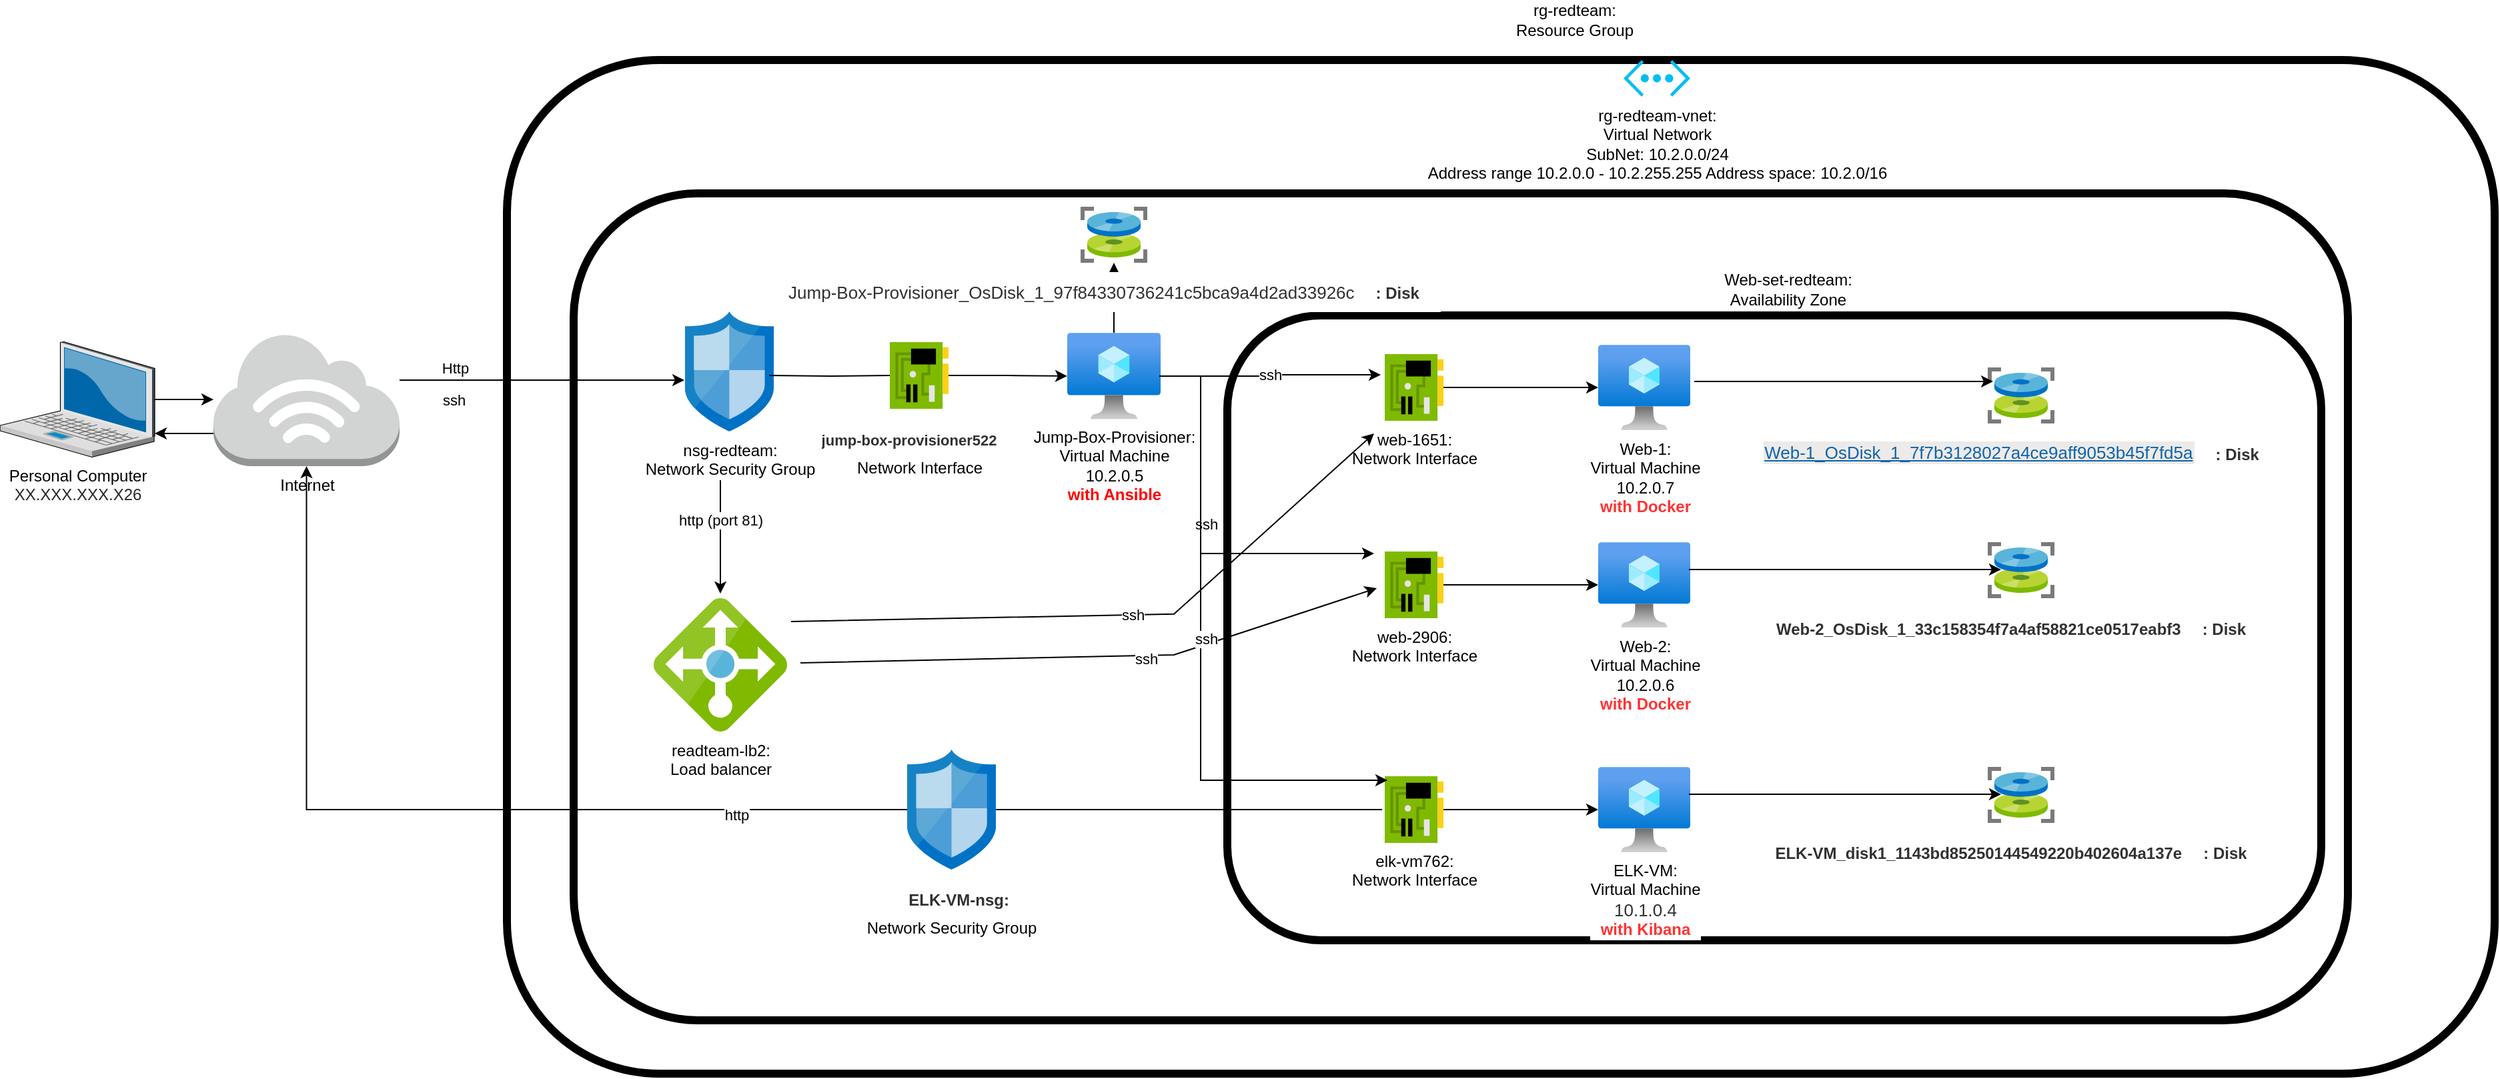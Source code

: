 <mxfile version="14.9.4" type="device"><diagram id="EMFOsIEAupn-5z191uW-" name="Page-1"><mxGraphModel dx="2512" dy="1862" grid="1" gridSize="10" guides="1" tooltips="1" connect="1" arrows="1" fold="1" page="1" pageScale="1" pageWidth="850" pageHeight="1100" math="0" shadow="0"><root><mxCell id="0"/><mxCell id="1" parent="0"/><mxCell id="Q_fc2eSCdAo-Vwppf52b-27" value="" style="rounded=1;whiteSpace=wrap;html=1;strokeWidth=6;fillColor=none;" parent="1" vertex="1"><mxGeometry x="50" y="20" width="1490" height="760" as="geometry"/></mxCell><mxCell id="Q_fc2eSCdAo-Vwppf52b-30" value="" style="rounded=1;whiteSpace=wrap;html=1;strokeWidth=6;fillColor=none;" parent="1" vertex="1"><mxGeometry x="100" y="120" width="1330" height="620" as="geometry"/></mxCell><mxCell id="Q_fc2eSCdAo-Vwppf52b-20" value="" style="rounded=1;whiteSpace=wrap;html=1;strokeWidth=6;fillColor=none;" parent="1" vertex="1"><mxGeometry x="590" y="211.5" width="820" height="468.5" as="geometry"/></mxCell><mxCell id="Q_fc2eSCdAo-Vwppf52b-4" value="readteam-lb2:&lt;br&gt;Load balancer" style="aspect=fixed;html=1;points=[];align=center;image;fontSize=12;image=img/lib/mscae/Load_Balancer_feature.svg;strokeWidth=6;fillColor=none;" parent="1" vertex="1"><mxGeometry x="160" y="423.5" width="100" height="100" as="geometry"/></mxCell><mxCell id="Q_fc2eSCdAo-Vwppf52b-33" value="" style="rounded=0;orthogonalLoop=1;jettySize=auto;html=1;entryX=-0.136;entryY=0.55;entryDx=0;entryDy=0;entryPerimeter=0;" parent="1" target="Q_fc2eSCdAo-Vwppf52b-23" edge="1"><mxGeometry relative="1" as="geometry"><mxPoint x="270" y="472" as="sourcePoint"/><mxPoint x="720" y="410" as="targetPoint"/><Array as="points"><mxPoint x="550" y="466"/></Array></mxGeometry></mxCell><mxCell id="QveglyFNrP3P59ImY_9y-10" value="ssh" style="edgeLabel;html=1;align=center;verticalAlign=middle;resizable=0;points=[];" parent="Q_fc2eSCdAo-Vwppf52b-33" vertex="1" connectable="0"><mxGeometry x="0.177" y="-2" relative="1" as="geometry"><mxPoint as="offset"/></mxGeometry></mxCell><mxCell id="Q_fc2eSCdAo-Vwppf52b-42" value="ssh" style="edgeStyle=orthogonalEdgeStyle;rounded=0;orthogonalLoop=1;jettySize=auto;html=1;entryX=-0.068;entryY=0.31;entryDx=0;entryDy=0;entryPerimeter=0;" parent="1" edge="1"><mxGeometry relative="1" as="geometry"><mxPoint x="540" y="257" as="sourcePoint"/><mxPoint x="705.008" y="256" as="targetPoint"/><Array as="points"><mxPoint x="620" y="257"/><mxPoint x="620" y="256"/></Array></mxGeometry></mxCell><mxCell id="Q_fc2eSCdAo-Vwppf52b-50" value="" style="edgeStyle=none;rounded=0;orthogonalLoop=1;jettySize=auto;html=1;" parent="1" source="Q_fc2eSCdAo-Vwppf52b-6" target="Q_fc2eSCdAo-Vwppf52b-49" edge="1"><mxGeometry relative="1" as="geometry"/></mxCell><mxCell id="Q_fc2eSCdAo-Vwppf52b-6" value="Jump-Box-Provisioner:&lt;br&gt;Virtual Machine&lt;br&gt;10.2.0.5&lt;br&gt;&lt;b&gt;&lt;font color=&quot;#ff0000&quot;&gt;with Ansible&lt;/font&gt;&lt;/b&gt;" style="aspect=fixed;html=1;points=[];align=center;image;fontSize=12;image=img/lib/azure2/compute/Virtual_Machine.svg;strokeWidth=6;fillColor=none;" parent="1" vertex="1"><mxGeometry x="470" y="224.5" width="70" height="64.93" as="geometry"/></mxCell><mxCell id="Q_fc2eSCdAo-Vwppf52b-7" value="Web-1:&lt;br&gt;Virtual Machine&lt;br&gt;10.2.0.7&lt;br&gt;&lt;font color=&quot;#ff3333&quot;&gt;&lt;b&gt;with Docker&lt;/b&gt;&lt;/font&gt;" style="aspect=fixed;html=1;points=[];align=center;image;fontSize=12;image=img/lib/azure2/compute/Virtual_Machine.svg;strokeWidth=6;fillColor=none;" parent="1" vertex="1"><mxGeometry x="868" y="233.5" width="69" height="64" as="geometry"/></mxCell><mxCell id="Q_fc2eSCdAo-Vwppf52b-8" value="Web-2:&lt;br&gt;Virtual Machine&lt;br&gt;10.2.0.6&lt;br&gt;&lt;font color=&quot;#ff3333&quot;&gt;&lt;b&gt;with Docker&lt;/b&gt;&lt;/font&gt;" style="aspect=fixed;html=1;points=[];align=center;image;fontSize=12;image=img/lib/azure2/compute/Virtual_Machine.svg;strokeWidth=6;fillColor=none;" parent="1" vertex="1"><mxGeometry x="868" y="381.5" width="69" height="64" as="geometry"/></mxCell><mxCell id="Q_fc2eSCdAo-Vwppf52b-41" value="" style="edgeStyle=orthogonalEdgeStyle;rounded=0;orthogonalLoop=1;jettySize=auto;html=1;startArrow=none;" parent="1" source="Q_fc2eSCdAo-Vwppf52b-51" target="Q_fc2eSCdAo-Vwppf52b-6" edge="1"><mxGeometry relative="1" as="geometry"><mxPoint x="246.6" y="256.5" as="sourcePoint"/></mxGeometry></mxCell><mxCell id="Q_fc2eSCdAo-Vwppf52b-39" value="ssh" style="edgeStyle=orthogonalEdgeStyle;rounded=0;orthogonalLoop=1;jettySize=auto;html=1;entryX=0.045;entryY=0.539;entryDx=0;entryDy=0;entryPerimeter=0;" parent="1" source="Q_fc2eSCdAo-Vwppf52b-12" edge="1"><mxGeometry x="-0.621" y="-14" relative="1" as="geometry"><mxPoint x="182.997" y="260.01" as="targetPoint"/><Array as="points"><mxPoint x="70" y="260"/><mxPoint x="70" y="260"/></Array><mxPoint y="1" as="offset"/><mxPoint x="40" y="280" as="sourcePoint"/></mxGeometry></mxCell><mxCell id="QveglyFNrP3P59ImY_9y-11" value="Http" style="edgeLabel;html=1;align=center;verticalAlign=middle;resizable=0;points=[];" parent="Q_fc2eSCdAo-Vwppf52b-39" vertex="1" connectable="0"><mxGeometry x="-0.837" y="9" relative="1" as="geometry"><mxPoint x="24" as="offset"/></mxGeometry></mxCell><mxCell id="Q_fc2eSCdAo-Vwppf52b-40" value="http (port 81)" style="edgeStyle=orthogonalEdgeStyle;rounded=0;orthogonalLoop=1;jettySize=auto;html=1;" parent="1" edge="1"><mxGeometry relative="1" as="geometry"><mxPoint x="210" y="310" as="sourcePoint"/><mxPoint x="210" y="420" as="targetPoint"/><Array as="points"><mxPoint x="210" y="420"/></Array></mxGeometry></mxCell><mxCell id="Q_fc2eSCdAo-Vwppf52b-12" value="Internet" style="outlineConnect=0;dashed=0;verticalLabelPosition=bottom;verticalAlign=top;align=center;html=1;shape=mxgraph.aws3.internet_3;fillColor=#D2D3D3;gradientColor=none;strokeWidth=6;" parent="1" vertex="1"><mxGeometry x="-170" y="224.5" width="139.5" height="100" as="geometry"/></mxCell><mxCell id="Q_fc2eSCdAo-Vwppf52b-38" value="" style="edgeStyle=orthogonalEdgeStyle;rounded=0;orthogonalLoop=1;jettySize=auto;html=1;" parent="1" source="Q_fc2eSCdAo-Vwppf52b-13" target="Q_fc2eSCdAo-Vwppf52b-12" edge="1"><mxGeometry relative="1" as="geometry"/></mxCell><mxCell id="Q_fc2eSCdAo-Vwppf52b-13" value="Personal Computer&lt;br&gt;&lt;span style=&quot;color: rgb(36 , 41 , 46) ; text-align: left ; background-color: rgb(255 , 255 , 255)&quot;&gt;&lt;font style=&quot;font-size: 12px&quot;&gt;XX.XXX.XXX.X26&lt;/font&gt;&lt;/span&gt;" style="verticalLabelPosition=bottom;aspect=fixed;html=1;verticalAlign=top;strokeColor=none;align=center;outlineConnect=0;shape=mxgraph.citrix.laptop_2;fillColor=none;" parent="1" vertex="1"><mxGeometry x="-330" y="231.25" width="116" height="86.5" as="geometry"/></mxCell><mxCell id="Q_fc2eSCdAo-Vwppf52b-21" value="Web-set-redteam:&lt;br&gt;Availability Zone" style="text;html=1;strokeColor=none;fillColor=none;align=center;verticalAlign=middle;whiteSpace=wrap;rounded=0;" parent="1" vertex="1"><mxGeometry x="940" y="181.5" width="141" height="20" as="geometry"/></mxCell><mxCell id="Q_fc2eSCdAo-Vwppf52b-34" value="" style="edgeStyle=orthogonalEdgeStyle;rounded=0;orthogonalLoop=1;jettySize=auto;html=1;" parent="1" source="Q_fc2eSCdAo-Vwppf52b-22" target="Q_fc2eSCdAo-Vwppf52b-7" edge="1"><mxGeometry relative="1" as="geometry"/></mxCell><mxCell id="Q_fc2eSCdAo-Vwppf52b-22" value="web-1651:&lt;br&gt;Network Interface" style="aspect=fixed;html=1;points=[];align=center;image;fontSize=12;image=img/lib/mscae/NetworkInterfaceCard.svg;strokeWidth=6;fillColor=none;" parent="1" vertex="1"><mxGeometry x="708" y="240.5" width="44" height="50" as="geometry"/></mxCell><mxCell id="Q_fc2eSCdAo-Vwppf52b-35" value="" style="edgeStyle=orthogonalEdgeStyle;rounded=0;orthogonalLoop=1;jettySize=auto;html=1;" parent="1" source="Q_fc2eSCdAo-Vwppf52b-23" target="Q_fc2eSCdAo-Vwppf52b-8" edge="1"><mxGeometry relative="1" as="geometry"/></mxCell><mxCell id="Q_fc2eSCdAo-Vwppf52b-23" value="web-2906:&lt;br&gt;Network Interface" style="aspect=fixed;html=1;points=[];align=center;image;fontSize=12;image=img/lib/mscae/NetworkInterfaceCard.svg;strokeWidth=6;fillColor=none;" parent="1" vertex="1"><mxGeometry x="708" y="388.5" width="44" height="50" as="geometry"/></mxCell><mxCell id="Q_fc2eSCdAo-Vwppf52b-24" value="&lt;div class=&quot;fxs-blade-title-toprow&quot; style=&quot;display: flex ; color: rgb(50 , 49 , 48) ; font-family: &amp;#34;az_ea_font&amp;#34; , &amp;#34;segoe ui&amp;#34; , &amp;#34;az_font&amp;#34; , , , &amp;#34;blinkmacsystemfont&amp;#34; , &amp;#34;roboto&amp;#34; , &amp;#34;oxygen&amp;#34; , &amp;#34;ubuntu&amp;#34; , &amp;#34;cantarell&amp;#34; , &amp;#34;open sans&amp;#34; , &amp;#34;helvetica neue&amp;#34; , sans-serif ; outline: none&quot;&gt;&lt;h2 class=&quot;fxs-blade-title-titleText msportalfx-tooltip-overflow&quot; id=&quot;887a95a2-13df-4c0c-a539-1cb7b5ad430b&quot; style=&quot;margin: 0px 16px 0px 0px ; overflow: hidden ; text-overflow: ellipsis ; line-height: 28px ; outline: none&quot;&gt;&lt;font style=&quot;font-size: 12px&quot;&gt;Web-2_OsDisk_1_33c158354f7a4af58821ce0517eabf3&lt;/font&gt;&lt;/h2&gt;&lt;h2 class=&quot;fxs-blade-title-titleText msportalfx-tooltip-overflow&quot; id=&quot;887a95a2-13df-4c0c-a539-1cb7b5ad430b&quot; style=&quot;margin: 0px 16px 0px 0px ; overflow: hidden ; text-overflow: ellipsis ; line-height: 28px ; outline: none&quot;&gt;&lt;font style=&quot;font-size: 12px&quot;&gt;: Disk&lt;/font&gt;&lt;/h2&gt;&lt;/div&gt;" style="aspect=fixed;html=1;points=[];align=center;image;fontSize=12;image=img/lib/mscae/MD_snapshot.svg;strokeWidth=6;fillColor=none;" parent="1" vertex="1"><mxGeometry x="1160" y="381.5" width="50" height="42" as="geometry"/></mxCell><mxCell id="Q_fc2eSCdAo-Vwppf52b-25" value="&lt;div class=&quot;fxs-blade-title-toprow&quot; style=&quot;display: flex ; color: rgb(50 , 49 , 48) ; font-family: &amp;#34;az_ea_font&amp;#34; , &amp;#34;segoe ui&amp;#34; , &amp;#34;az_font&amp;#34; , , , &amp;#34;blinkmacsystemfont&amp;#34; , &amp;#34;roboto&amp;#34; , &amp;#34;oxygen&amp;#34; , &amp;#34;ubuntu&amp;#34; , &amp;#34;cantarell&amp;#34; , &amp;#34;open sans&amp;#34; , &amp;#34;helvetica neue&amp;#34; , sans-serif ; outline: none&quot;&gt;&lt;h2 class=&quot;fxs-blade-title-titleText msportalfx-tooltip-overflow&quot; id=&quot;887a95a2-13df-4c0c-a539-1cb7b5ad430b&quot; style=&quot;margin: 0px 16px 0px 0px ; overflow: hidden ; text-overflow: ellipsis ; line-height: 28px ; outline: none&quot;&gt;&lt;a class=&quot;fxc-gcflink-link&quot; tabindex=&quot;0&quot; href=&quot;https://portal.azure.com/#@salynn3yahoo.onmicrosoft.com/resource/subscriptions/b6a835ab-e261-45df-bfdc-865ffec96093/resourceGroups/RG-REDTEAM/providers/Microsoft.Compute/disks/Web-1_OsDisk_1_7f7b3128027a4ce9aff9053b45f7fd5a&quot; style=&quot;font-size: 13px ; font-weight: 400 ; color: rgb(15 , 100 , 174) ; vertical-align: middle ; padding: 1px ; cursor: pointer ; font-family: &amp;#34;az_ea_font&amp;#34; , &amp;#34;segoe ui&amp;#34; , &amp;#34;az_font&amp;#34; , , , &amp;#34;blinkmacsystemfont&amp;#34; , &amp;#34;roboto&amp;#34; , &amp;#34;oxygen&amp;#34; , &amp;#34;ubuntu&amp;#34; , &amp;#34;cantarell&amp;#34; , &amp;#34;open sans&amp;#34; , &amp;#34;helvetica neue&amp;#34; , sans-serif ; text-align: left ; background-color: rgb(237 , 235 , 233) ; outline: none&quot;&gt;Web-1_OsDisk_1_7f7b3128027a4ce9aff9053b45f7fd5a&lt;/a&gt;&lt;br&gt;&lt;/h2&gt;&lt;h2 class=&quot;fxs-blade-title-titleText msportalfx-tooltip-overflow&quot; id=&quot;887a95a2-13df-4c0c-a539-1cb7b5ad430b&quot; style=&quot;margin: 0px 16px 0px 0px ; overflow: hidden ; text-overflow: ellipsis ; line-height: 28px ; outline: none&quot;&gt;&lt;font style=&quot;font-size: 12px&quot;&gt;: Disk&lt;/font&gt;&lt;/h2&gt;&lt;/div&gt;" style="aspect=fixed;html=1;points=[];align=center;image;fontSize=12;image=img/lib/mscae/MD_snapshot.svg;strokeWidth=6;fillColor=none;" parent="1" vertex="1"><mxGeometry x="1160" y="250.5" width="50" height="42" as="geometry"/></mxCell><mxCell id="Q_fc2eSCdAo-Vwppf52b-26" value="rg-redteam-vnet:&lt;br&gt;Virtual Network&lt;br&gt;SubNet: 10.2.0.0/24&lt;br&gt;Address range 10.2.0.0 - 10.2.255.255 Address space: 10.2.0/16" style="verticalLabelPosition=bottom;html=1;verticalAlign=top;align=center;strokeColor=none;fillColor=#00BEF2;shape=mxgraph.azure.virtual_network;pointerEvents=1;" parent="1" vertex="1"><mxGeometry x="887" y="20" width="50" height="27.5" as="geometry"/></mxCell><mxCell id="Q_fc2eSCdAo-Vwppf52b-28" value="rg-redteam:&lt;br&gt;Resource Group" style="text;html=1;strokeColor=none;fillColor=none;align=center;verticalAlign=middle;whiteSpace=wrap;rounded=0;" parent="1" vertex="1"><mxGeometry x="780" y="-20" width="141" height="20" as="geometry"/></mxCell><mxCell id="Q_fc2eSCdAo-Vwppf52b-36" value="" style="edgeStyle=orthogonalEdgeStyle;rounded=0;orthogonalLoop=1;jettySize=auto;html=1;exitX=1.043;exitY=0.43;exitDx=0;exitDy=0;exitPerimeter=0;entryX=0.08;entryY=0.25;entryDx=0;entryDy=0;entryPerimeter=0;" parent="1" source="Q_fc2eSCdAo-Vwppf52b-7" target="Q_fc2eSCdAo-Vwppf52b-25" edge="1"><mxGeometry relative="1" as="geometry"><mxPoint x="762" y="276.5" as="sourcePoint"/><mxPoint x="878" y="269.5" as="targetPoint"/></mxGeometry></mxCell><mxCell id="Q_fc2eSCdAo-Vwppf52b-37" value="" style="edgeStyle=orthogonalEdgeStyle;rounded=0;orthogonalLoop=1;jettySize=auto;html=1;exitX=1.043;exitY=0.43;exitDx=0;exitDy=0;exitPerimeter=0;" parent="1" edge="1"><mxGeometry relative="1" as="geometry"><mxPoint x="935.967" y="402.02" as="sourcePoint"/><mxPoint x="1170" y="402" as="targetPoint"/><Array as="points"><mxPoint x="1170" y="402"/></Array></mxGeometry></mxCell><mxCell id="Q_fc2eSCdAo-Vwppf52b-43" value="" style="edgeStyle=orthogonalEdgeStyle;rounded=0;orthogonalLoop=1;jettySize=auto;html=1;" parent="1" source="Q_fc2eSCdAo-Vwppf52b-6" edge="1"><mxGeometry relative="1" as="geometry"><mxPoint x="560" y="413" as="sourcePoint"/><mxPoint x="700" y="390" as="targetPoint"/><Array as="points"><mxPoint x="570" y="257"/><mxPoint x="570" y="390"/></Array></mxGeometry></mxCell><mxCell id="QveglyFNrP3P59ImY_9y-15" value="ssh" style="edgeLabel;html=1;align=center;verticalAlign=middle;resizable=0;points=[];" parent="Q_fc2eSCdAo-Vwppf52b-43" vertex="1" connectable="0"><mxGeometry x="-0.037" y="4" relative="1" as="geometry"><mxPoint as="offset"/></mxGeometry></mxCell><mxCell id="Q_fc2eSCdAo-Vwppf52b-44" value="" style="rounded=0;orthogonalLoop=1;jettySize=auto;html=1;exitX=1.03;exitY=0.175;exitDx=0;exitDy=0;exitPerimeter=0;" parent="1" source="Q_fc2eSCdAo-Vwppf52b-4" edge="1"><mxGeometry relative="1" as="geometry"><mxPoint x="526.6" y="438.495" as="sourcePoint"/><mxPoint x="700" y="300" as="targetPoint"/><Array as="points"><mxPoint x="550" y="435.4"/></Array></mxGeometry></mxCell><mxCell id="QveglyFNrP3P59ImY_9y-9" value="ssh" style="edgeLabel;html=1;align=center;verticalAlign=middle;resizable=0;points=[];" parent="Q_fc2eSCdAo-Vwppf52b-44" vertex="1" connectable="0"><mxGeometry x="0.047" relative="1" as="geometry"><mxPoint as="offset"/></mxGeometry></mxCell><mxCell id="Q_fc2eSCdAo-Vwppf52b-48" value="nsg-redteam:&lt;br&gt;Network Security Group" style="aspect=fixed;html=1;points=[];align=center;image;fontSize=12;image=img/lib/mscae/Network_Security_Groups_Classic.svg;strokeWidth=6;fillColor=none;" parent="1" vertex="1"><mxGeometry x="183.4" y="208.5" width="66.6" height="90" as="geometry"/></mxCell><mxCell id="Q_fc2eSCdAo-Vwppf52b-49" value="&lt;div class=&quot;fxs-blade-title-toprow&quot; style=&quot;display: flex ; color: rgb(50 , 49 , 48) ; font-family: &amp;#34;az_ea_font&amp;#34; , &amp;#34;segoe ui&amp;#34; , &amp;#34;az_font&amp;#34; , , , &amp;#34;blinkmacsystemfont&amp;#34; , &amp;#34;roboto&amp;#34; , &amp;#34;oxygen&amp;#34; , &amp;#34;ubuntu&amp;#34; , &amp;#34;cantarell&amp;#34; , &amp;#34;open sans&amp;#34; , &amp;#34;helvetica neue&amp;#34; , sans-serif ; outline: none&quot;&gt;&lt;h2 class=&quot;fxs-blade-title-titleText msportalfx-tooltip-overflow&quot; id=&quot;887a95a2-13df-4c0c-a539-1cb7b5ad430b&quot; style=&quot;margin: 0px 16px 0px 0px ; overflow: hidden ; text-overflow: ellipsis ; line-height: 28px ; outline: none&quot;&gt;&lt;span style=&quot;font-family: &amp;#34;az_ea_font&amp;#34; , &amp;#34;segoe ui&amp;#34; , &amp;#34;az_font&amp;#34; , , , &amp;#34;blinkmacsystemfont&amp;#34; , &amp;#34;roboto&amp;#34; , &amp;#34;oxygen&amp;#34; , &amp;#34;ubuntu&amp;#34; , &amp;#34;cantarell&amp;#34; , &amp;#34;open sans&amp;#34; , &amp;#34;helvetica neue&amp;#34; , sans-serif ; font-size: 13px ; font-weight: 400&quot;&gt;Jump-Box-Provisioner_OsDisk_1_97f84330736241c5bca9a4d2ad33926c&lt;/span&gt;&lt;br&gt;&lt;/h2&gt;&lt;h2 class=&quot;fxs-blade-title-titleText msportalfx-tooltip-overflow&quot; id=&quot;887a95a2-13df-4c0c-a539-1cb7b5ad430b&quot; style=&quot;margin: 0px 16px 0px 0px ; overflow: hidden ; text-overflow: ellipsis ; line-height: 28px ; outline: none&quot;&gt;&lt;font style=&quot;font-size: 12px&quot;&gt;: Disk&lt;/font&gt;&lt;/h2&gt;&lt;/div&gt;" style="aspect=fixed;html=1;points=[];align=center;image;fontSize=12;image=img/lib/mscae/MD_snapshot.svg;strokeWidth=6;fillColor=none;" parent="1" vertex="1"><mxGeometry x="480" y="130" width="50" height="42" as="geometry"/></mxCell><mxCell id="Q_fc2eSCdAo-Vwppf52b-51" value="&lt;h2 class=&quot;fxs-blade-title-titleText msportalfx-tooltip-overflow&quot; id=&quot;160db7ac-4540-4900-a775-9dddc714900d&quot; style=&quot;margin: 0px 16px 0px 0px ; overflow: hidden ; text-overflow: ellipsis ; line-height: 28px ; color: rgb(50 , 49 , 48) ; font-family: &amp;#34;az_ea_font&amp;#34; , &amp;#34;segoe ui&amp;#34; , &amp;#34;az_font&amp;#34; , , , &amp;#34;blinkmacsystemfont&amp;#34; , &amp;#34;roboto&amp;#34; , &amp;#34;oxygen&amp;#34; , &amp;#34;ubuntu&amp;#34; , &amp;#34;cantarell&amp;#34; , &amp;#34;open sans&amp;#34; , &amp;#34;helvetica neue&amp;#34; , sans-serif ; outline: none&quot;&gt;&lt;font style=&quot;font-size: 11px&quot;&gt;jump-box-provisioner522&lt;/font&gt;&lt;/h2&gt;Network Interface" style="aspect=fixed;html=1;points=[];align=center;image;fontSize=12;image=img/lib/mscae/NetworkInterfaceCard.svg;strokeWidth=6;fillColor=none;" parent="1" vertex="1"><mxGeometry x="337" y="231.5" width="44" height="50" as="geometry"/></mxCell><mxCell id="Q_fc2eSCdAo-Vwppf52b-52" value="" style="edgeStyle=orthogonalEdgeStyle;rounded=0;orthogonalLoop=1;jettySize=auto;html=1;endArrow=none;" parent="1" target="Q_fc2eSCdAo-Vwppf52b-51" edge="1"><mxGeometry relative="1" as="geometry"><mxPoint x="246.6" y="256.5" as="sourcePoint"/><mxPoint x="430" y="257" as="targetPoint"/></mxGeometry></mxCell><mxCell id="8hhTtgveHH6XgSweLFoR-2" value="" style="edgeStyle=orthogonalEdgeStyle;rounded=0;orthogonalLoop=1;jettySize=auto;html=1;startArrow=none;" edge="1" parent="1" source="8hhTtgveHH6XgSweLFoR-3" target="Q_fc2eSCdAo-Vwppf52b-12"><mxGeometry relative="1" as="geometry"/></mxCell><mxCell id="8hhTtgveHH6XgSweLFoR-5" value="http" style="edgeLabel;html=1;align=center;verticalAlign=middle;resizable=0;points=[];" vertex="1" connectable="0" parent="8hhTtgveHH6XgSweLFoR-2"><mxGeometry x="-0.638" y="4" relative="1" as="geometry"><mxPoint as="offset"/></mxGeometry></mxCell><mxCell id="QveglyFNrP3P59ImY_9y-3" value="ELK-VM:&lt;br&gt;Virtual Machine&lt;br&gt;&lt;span style=&quot;color: rgb(50 , 49 , 48) ; font-family: &amp;#34;az_ea_font&amp;#34; , &amp;#34;segoe ui&amp;#34; , &amp;#34;az_font&amp;#34; , , , &amp;#34;blinkmacsystemfont&amp;#34; , &amp;#34;roboto&amp;#34; , &amp;#34;oxygen&amp;#34; , &amp;#34;ubuntu&amp;#34; , &amp;#34;cantarell&amp;#34; , &amp;#34;open sans&amp;#34; , &amp;#34;helvetica neue&amp;#34; , sans-serif ; font-size: 13px&quot;&gt;10.1.0.4&lt;/span&gt;&lt;br&gt;&lt;font color=&quot;#ff3333&quot;&gt;&lt;b&gt;with Kibana&lt;/b&gt;&lt;/font&gt;" style="aspect=fixed;html=1;points=[];align=center;image;fontSize=12;image=img/lib/azure2/compute/Virtual_Machine.svg;strokeWidth=6;fillColor=none;" parent="1" vertex="1"><mxGeometry x="868" y="550" width="69" height="64" as="geometry"/></mxCell><mxCell id="QveglyFNrP3P59ImY_9y-4" value="" style="edgeStyle=orthogonalEdgeStyle;rounded=0;orthogonalLoop=1;jettySize=auto;html=1;" parent="1" source="QveglyFNrP3P59ImY_9y-5" target="QveglyFNrP3P59ImY_9y-3" edge="1"><mxGeometry relative="1" as="geometry"/></mxCell><mxCell id="QveglyFNrP3P59ImY_9y-5" value="elk-vm762:&lt;br&gt;Network Interface" style="aspect=fixed;html=1;points=[];align=center;image;fontSize=12;image=img/lib/mscae/NetworkInterfaceCard.svg;strokeWidth=6;fillColor=none;" parent="1" vertex="1"><mxGeometry x="708" y="557" width="44" height="50" as="geometry"/></mxCell><mxCell id="QveglyFNrP3P59ImY_9y-6" value="&lt;div class=&quot;fxs-blade-title-toprow&quot; style=&quot;display: flex ; outline: none&quot;&gt;&lt;h2 class=&quot;fxs-blade-title-titleText msportalfx-tooltip-overflow&quot; id=&quot;887a95a2-13df-4c0c-a539-1cb7b5ad430b&quot; style=&quot;margin: 0px 16px 0px 0px ; overflow: hidden ; text-overflow: ellipsis ; line-height: 28px ; outline: none&quot;&gt;&lt;font color=&quot;#323130&quot;&gt;&lt;span style=&quot;font-size: 12px&quot;&gt;ELK-VM_disk1_1143bd85250144549220b402604a137e&lt;/span&gt;&lt;/font&gt;&lt;br&gt;&lt;/h2&gt;&lt;h2 class=&quot;fxs-blade-title-titleText msportalfx-tooltip-overflow&quot; id=&quot;887a95a2-13df-4c0c-a539-1cb7b5ad430b&quot; style=&quot;color: rgb(50 , 49 , 48) ; margin: 0px 16px 0px 0px ; overflow: hidden ; text-overflow: ellipsis ; line-height: 28px ; outline: none&quot;&gt;&lt;font style=&quot;font-size: 12px&quot;&gt;: Disk&lt;/font&gt;&lt;/h2&gt;&lt;/div&gt;" style="aspect=fixed;html=1;points=[];align=center;image;fontSize=12;image=img/lib/mscae/MD_snapshot.svg;strokeWidth=6;fillColor=none;" parent="1" vertex="1"><mxGeometry x="1160" y="550" width="50" height="42" as="geometry"/></mxCell><mxCell id="QveglyFNrP3P59ImY_9y-7" value="" style="edgeStyle=orthogonalEdgeStyle;rounded=0;orthogonalLoop=1;jettySize=auto;html=1;exitX=1.043;exitY=0.43;exitDx=0;exitDy=0;exitPerimeter=0;" parent="1" edge="1"><mxGeometry relative="1" as="geometry"><mxPoint x="935.967" y="570.5" as="sourcePoint"/><mxPoint x="1170" y="570.5" as="targetPoint"/><Array as="points"><mxPoint x="1170" y="570.5"/></Array></mxGeometry></mxCell><mxCell id="QveglyFNrP3P59ImY_9y-16" value="" style="edgeStyle=orthogonalEdgeStyle;rounded=0;orthogonalLoop=1;jettySize=auto;html=1;exitX=0.986;exitY=0.501;exitDx=0;exitDy=0;exitPerimeter=0;" parent="1" source="Q_fc2eSCdAo-Vwppf52b-6" edge="1"><mxGeometry relative="1" as="geometry"><mxPoint x="550" y="267" as="sourcePoint"/><mxPoint x="710" y="560" as="targetPoint"/><Array as="points"><mxPoint x="570" y="257"/><mxPoint x="570" y="560"/></Array></mxGeometry></mxCell><mxCell id="QveglyFNrP3P59ImY_9y-17" value="ssh" style="edgeLabel;html=1;align=center;verticalAlign=middle;resizable=0;points=[];" parent="QveglyFNrP3P59ImY_9y-16" vertex="1" connectable="0"><mxGeometry x="-0.037" y="4" relative="1" as="geometry"><mxPoint as="offset"/></mxGeometry></mxCell><mxCell id="8hhTtgveHH6XgSweLFoR-3" value="&lt;h2 class=&quot;fxs-blade-title-titleText msportalfx-tooltip-overflow&quot; id=&quot;ed148387-9bf8-4411-bd46-806d7361f03d&quot; style=&quot;margin: 0px 16px 0px 0px ; overflow: hidden ; text-overflow: ellipsis ; line-height: 28px ; color: rgb(50 , 49 , 48) ; font-family: &amp;#34;az_ea_font&amp;#34; , &amp;#34;segoe ui&amp;#34; , &amp;#34;az_font&amp;#34; , , , &amp;#34;blinkmacsystemfont&amp;#34; , &amp;#34;roboto&amp;#34; , &amp;#34;oxygen&amp;#34; , &amp;#34;ubuntu&amp;#34; , &amp;#34;cantarell&amp;#34; , &amp;#34;open sans&amp;#34; , &amp;#34;helvetica neue&amp;#34; , sans-serif ; outline: none&quot;&gt;&lt;font style=&quot;font-size: 12px&quot;&gt;&lt;span style=&quot;white-space: pre&quot;&gt;&#9;&lt;/span&gt;ELK-VM-nsg:&lt;/font&gt;&lt;/h2&gt;Network Security Group" style="aspect=fixed;html=1;points=[];align=center;image;fontSize=12;image=img/lib/mscae/Network_Security_Groups_Classic.svg;strokeWidth=6;fillColor=none;" vertex="1" parent="1"><mxGeometry x="350" y="537" width="66.6" height="90" as="geometry"/></mxCell><mxCell id="8hhTtgveHH6XgSweLFoR-4" value="" style="edgeStyle=orthogonalEdgeStyle;rounded=0;orthogonalLoop=1;jettySize=auto;html=1;endArrow=none;" edge="1" parent="1" target="8hhTtgveHH6XgSweLFoR-3"><mxGeometry relative="1" as="geometry"><mxPoint x="706" y="582" as="sourcePoint"/><mxPoint x="-100.2" y="324.5" as="targetPoint"/><Array as="points"><mxPoint x="706" y="582"/></Array></mxGeometry></mxCell><mxCell id="8hhTtgveHH6XgSweLFoR-6" value="" style="edgeStyle=orthogonalEdgeStyle;rounded=0;orthogonalLoop=1;jettySize=auto;html=1;" edge="1" parent="1" source="Q_fc2eSCdAo-Vwppf52b-12" target="Q_fc2eSCdAo-Vwppf52b-13"><mxGeometry relative="1" as="geometry"><mxPoint x="-204" y="284.6" as="sourcePoint"/><mxPoint x="-187" y="370" as="targetPoint"/><Array as="points"><mxPoint x="-192" y="300"/><mxPoint x="-192" y="300"/></Array></mxGeometry></mxCell></root></mxGraphModel></diagram></mxfile>
